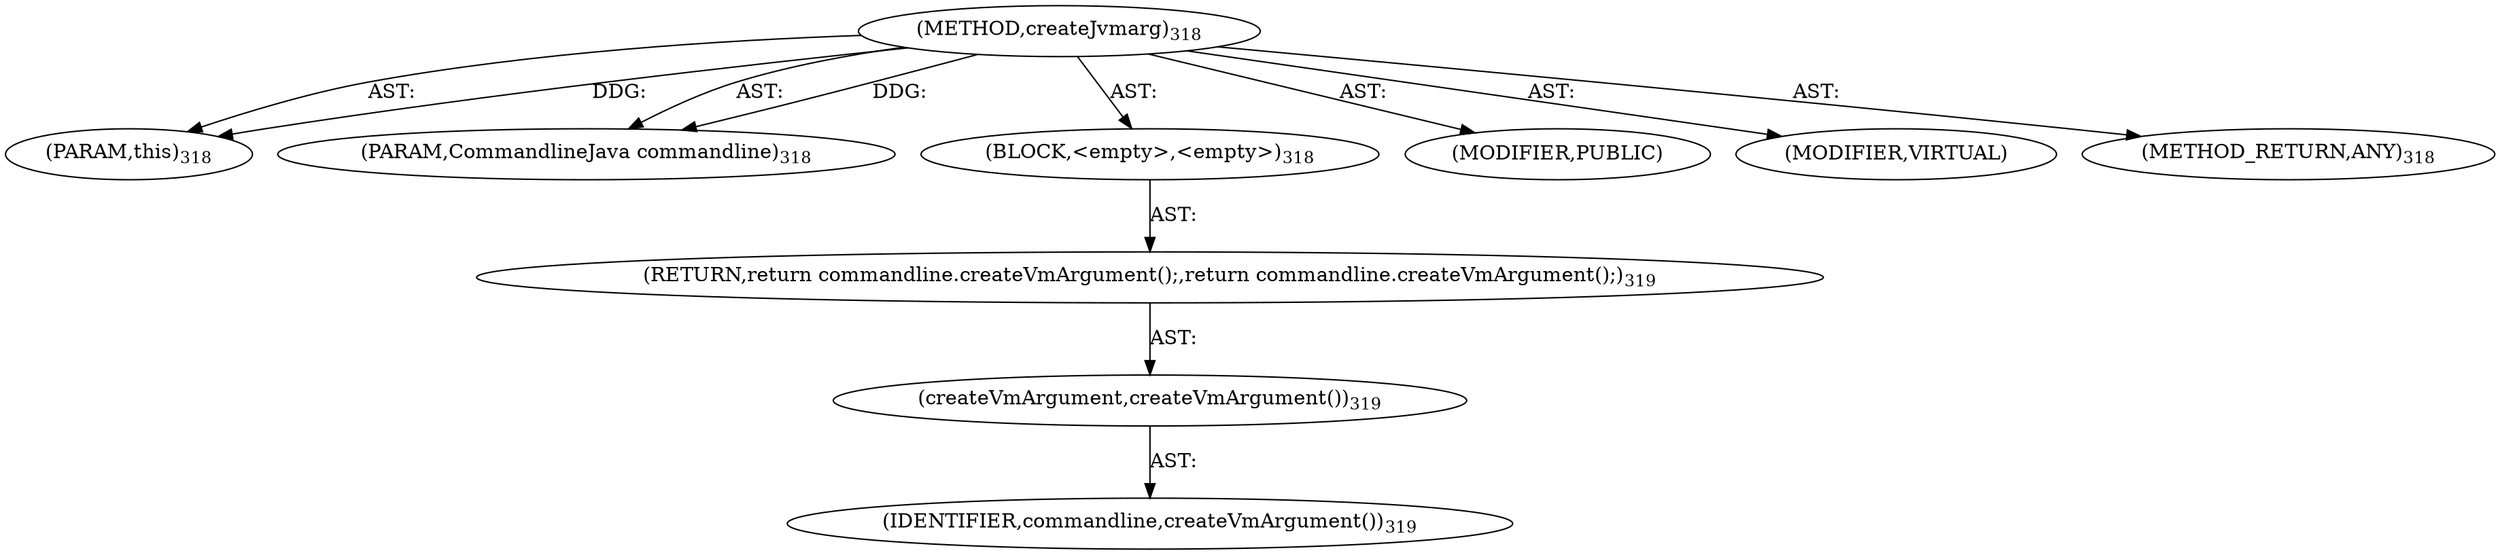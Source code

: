digraph "createJvmarg" {  
"111669149715" [label = <(METHOD,createJvmarg)<SUB>318</SUB>> ]
"115964117025" [label = <(PARAM,this)<SUB>318</SUB>> ]
"115964117026" [label = <(PARAM,CommandlineJava commandline)<SUB>318</SUB>> ]
"25769803800" [label = <(BLOCK,&lt;empty&gt;,&lt;empty&gt;)<SUB>318</SUB>> ]
"146028888075" [label = <(RETURN,return commandline.createVmArgument();,return commandline.createVmArgument();)<SUB>319</SUB>> ]
"30064771130" [label = <(createVmArgument,createVmArgument())<SUB>319</SUB>> ]
"68719476836" [label = <(IDENTIFIER,commandline,createVmArgument())<SUB>319</SUB>> ]
"133143986231" [label = <(MODIFIER,PUBLIC)> ]
"133143986232" [label = <(MODIFIER,VIRTUAL)> ]
"128849018899" [label = <(METHOD_RETURN,ANY)<SUB>318</SUB>> ]
  "111669149715" -> "115964117025"  [ label = "AST: "] 
  "111669149715" -> "115964117026"  [ label = "AST: "] 
  "111669149715" -> "25769803800"  [ label = "AST: "] 
  "111669149715" -> "133143986231"  [ label = "AST: "] 
  "111669149715" -> "133143986232"  [ label = "AST: "] 
  "111669149715" -> "128849018899"  [ label = "AST: "] 
  "25769803800" -> "146028888075"  [ label = "AST: "] 
  "146028888075" -> "30064771130"  [ label = "AST: "] 
  "30064771130" -> "68719476836"  [ label = "AST: "] 
  "111669149715" -> "115964117025"  [ label = "DDG: "] 
  "111669149715" -> "115964117026"  [ label = "DDG: "] 
}
